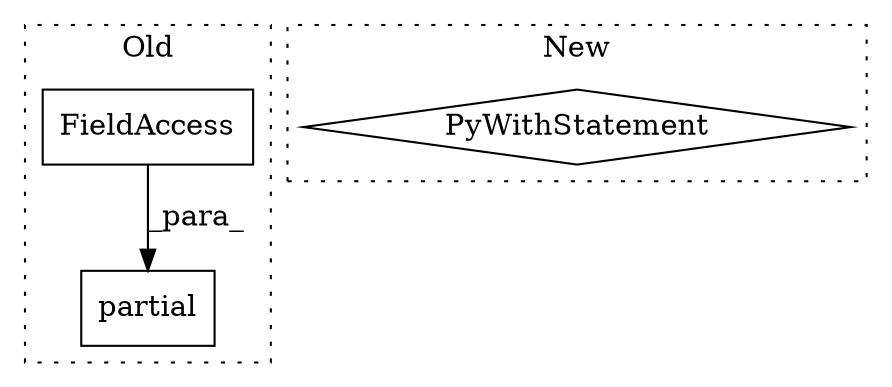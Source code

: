 digraph G {
subgraph cluster0 {
1 [label="partial" a="32" s="1940,2091" l="8,1" shape="box"];
3 [label="FieldAccess" a="22" s="2068" l="23" shape="box"];
label = "Old";
style="dotted";
}
subgraph cluster1 {
2 [label="PyWithStatement" a="104" s="2233,2327" l="10,2" shape="diamond"];
label = "New";
style="dotted";
}
3 -> 1 [label="_para_"];
}